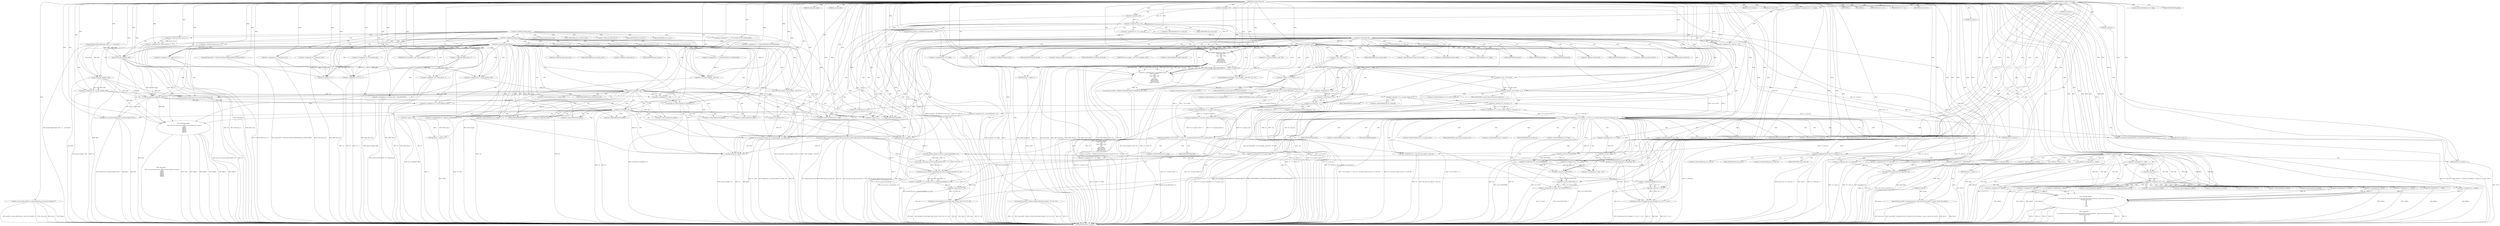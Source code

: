 digraph hostapd_notif_assoc {  
"1000129" [label = "(METHOD,hostapd_notif_assoc)" ]
"1000714" [label = "(METHOD_RETURN,int __fastcall)" ]
"1000130" [label = "(PARAM,hostapd_data *hapd)" ]
"1000131" [label = "(PARAM,const u8 *addr)" ]
"1000132" [label = "(PARAM,const u8 *req_ies)" ]
"1000133" [label = "(PARAM,size_t req_ies_len)" ]
"1000134" [label = "(PARAM,int reassoc)" ]
"1000165" [label = "(<operator>.logicalNot,!addr)" ]
"1000168" [label = "(wpa_printf,wpa_printf(2, \"hostapd_notif_assoc: Skip event with no address\", req_ies, req_ies_len, reassoc))" ]
"1000174" [label = "(RETURN,return -1;,return -1;)" ]
"1000175" [label = "(<operator>.minus,-1)" ]
"1000177" [label = "(<operator>.assignment,v5 = *addr)" ]
"1000181" [label = "(<operator>.assignment,v6 = addr[1])" ]
"1000187" [label = "(<operator>.notEquals,(v5 & 1) != 0)" ]
"1000188" [label = "(<operator>.and,v5 & 1)" ]
"1000193" [label = "(<operator>.assignment,v8 = addr[2])" ]
"1000198" [label = "(<operator>.assignment,v9 = addr[3])" ]
"1000203" [label = "(<operator>.assignment,v10 = addr[4])" ]
"1000208" [label = "(<operator>.assignment,v11 = addr[5])" ]
"1000214" [label = "(wpa_printf,wpa_printf(\n      2,\n      \"%s: Invalid SA=%02x:%02x:%02x:%02x:%02x:%02x in received indication - ignore this indication silently\",\n      \"hostapd_notif_assoc\",\n      v5,\n      v6,\n      v8,\n      v9,\n      v10,\n      v11))" ]
"1000224" [label = "(RETURN,return 0;,return 0;)" ]
"1000225" [label = "(LITERAL,0,return 0;)" ]
"1000226" [label = "(<operator>.assignment,v8 = addr[2])" ]
"1000231" [label = "(<operator>.assignment,v9 = addr[3])" ]
"1000236" [label = "(<operator>.assignment,v10 = addr[4])" ]
"1000241" [label = "(<operator>.assignment,v11 = addr[5])" ]
"1000247" [label = "(hostapd_logger,hostapd_logger(hapd, addr, 1u, 2, \"associated\"))" ]
"1000253" [label = "(ieee802_11_parse_elems,ieee802_11_parse_elems(req_ies, req_ies_len, &elems, 0))" ]
"1000264" [label = "(<operator>.assignment,v15 = elems.wps_ie_len)" ]
"1000269" [label = "(<operator>.assignment,v16 = elems.wps_ie - 2)" ]
"1000271" [label = "(<operator>.subtraction,elems.wps_ie - 2)" ]
"1000276" [label = "(<operator>.assignment,v17 = \"STA included WPS IE in (Re)AssocReq\")" ]
"1000285" [label = "(<operator>.assignment,v15 = elems.rsn_ie_len)" ]
"1000290" [label = "(<operator>.assignment,v16 = elems.rsn_ie - 2)" ]
"1000292" [label = "(<operator>.subtraction,elems.rsn_ie - 2)" ]
"1000297" [label = "(<operator>.assignment,v17 = \"STA included RSN IE in (Re)AssocReq\")" ]
"1000303" [label = "(<operator>.logicalNot,!elems.wpa_ie)" ]
"1000308" [label = "(wpa_printf,wpa_printf(2, \"STA did not include WPS/RSN/WPA IE in (Re)AssocReq\"))" ]
"1000311" [label = "(IDENTIFIER,L,)" ]
"1000312" [label = "(IDENTIFIER,L,)" ]
"1000313" [label = "(<operator>.assignment,v20 = ap_get_sta(hapd, addr))" ]
"1000315" [label = "(ap_get_sta,ap_get_sta(hapd, addr))" ]
"1000319" [label = "(IDENTIFIER,v20,if ( v20 ))" ]
"1000322" [label = "(<operator>.assignment,v21 = ap_sta_add(hapd, addr))" ]
"1000324" [label = "(ap_sta_add,ap_sta_add(hapd, addr))" ]
"1000328" [label = "(<operator>.logicalNot,!v21)" ]
"1000331" [label = "(hostapd_drv_sta_disassoc,hostapd_drv_sta_disassoc(hapd, addr, 5))" ]
"1000335" [label = "(RETURN,return -1;,return -1;)" ]
"1000336" [label = "(<operator>.minus,-1)" ]
"1000339" [label = "(<operator>.assignment,v15 = elems.wpa_ie_len)" ]
"1000344" [label = "(<operator>.assignment,v16 = elems.wpa_ie - 2)" ]
"1000346" [label = "(<operator>.subtraction,elems.wpa_ie - 2)" ]
"1000351" [label = "(<operator>.assignment,v17 = \"STA included WPA IE in (Re)AssocReq\")" ]
"1000354" [label = "(<operator>.assignment,v19 = v15 + 2)" ]
"1000356" [label = "(<operator>.addition,v15 + 2)" ]
"1000359" [label = "(wpa_printf,wpa_printf(2, (const unsigned __int8 *)v17))" ]
"1000361" [label = "(<operator>.cast,(const unsigned __int8 *)v17)" ]
"1000364" [label = "(<operator>.assignment,v20 = ap_get_sta(hapd, addr))" ]
"1000366" [label = "(ap_get_sta,ap_get_sta(hapd, addr))" ]
"1000370" [label = "(<operator>.logicalNot,!v20)" ]
"1000374" [label = "(<operator>.assignment,v21 = v20)" ]
"1000377" [label = "(ap_sta_no_session_timeout,ap_sta_no_session_timeout(hapd, v20))" ]
"1000380" [label = "(accounting_sta_stop,accounting_sta_stop(hapd, v21))" ]
"1000383" [label = "(<operator>.assignment,v21->timeout_next = STA_NULLFUNC)" ]
"1000389" [label = "(<operators>.assignmentAnd,v21->flags &= 0xFFFECFFF)" ]
"1000395" [label = "(wpa_printf,wpa_printf(\n      3,\n      \"STA %02x:%02x:%02x:%02x:%02x:%02x not allowed to connect\",\n      *addr,\n      addr[1],\n      addr[2],\n      addr[3],\n      addr[4],\n      addr[5]))" ]
"1000415" [label = "(<operator>.assignment,v28 = 1)" ]
"1000419" [label = "(ap_copy_sta_supp_op_classes,ap_copy_sta_supp_op_classes(v21, elems.supp_op_classes, elems.supp_op_classes_len))" ]
"1000435" [label = "(<operator>.logicalOr,!v16 || !v19)" ]
"1000436" [label = "(<operator>.logicalNot,!v16)" ]
"1000438" [label = "(<operator>.logicalNot,!v19)" ]
"1000441" [label = "(wpa_printf,wpa_printf(2, \"No WPA/RSN IE from STA\"))" ]
"1000445" [label = "(<operator>.assignment,v22 = v21->wpa_sm)" ]
"1000451" [label = "(<operator>.logicalNot,!v22)" ]
"1000454" [label = "(<operator>.assignment,v21->wpa_sm = v22)" ]
"1000460" [label = "(<operator>.logicalNot,!v22)" ]
"1000463" [label = "(wpa_printf,wpa_printf(5, \"Failed to initialize WPA state machine\", v23, v24, v25))" ]
"1000469" [label = "(RETURN,return -1;,return -1;)" ]
"1000470" [label = "(<operator>.minus,-1)" ]
"1000472" [label = "(<operator>.assignment,v26 = wpa_validate_wpa_ie(\n            hapd->wpa_auth,\n            v22,\n            hapd->iface->freq,\n            v16,\n            v19,\n            elems.mdie,\n            elems.mdie_len,\n            elems.owe_dh,\n            elems.owe_dh_len))" ]
"1000474" [label = "(wpa_validate_wpa_ie,wpa_validate_wpa_ie(\n            hapd->wpa_auth,\n            v22,\n            hapd->iface->freq,\n            v16,\n            v19,\n            elems.mdie,\n            elems.mdie_len,\n            elems.owe_dh,\n            elems.owe_dh_len))" ]
"1000499" [label = "(IDENTIFIER,v26,if ( v26 ))" ]
"1000501" [label = "(<operator>.assignment,v27 = v26)" ]
"1000504" [label = "(wpa_printf,wpa_printf(2, \"WPA/RSN information element rejected? (res %u)\", v26))" ]
"1000508" [label = "(wpa_hexdump,wpa_hexdump(2, (const unsigned __int8 *)\"IE\", v16, v19))" ]
"1000510" [label = "(<operator>.cast,(const unsigned __int8 *)\"IE\")" ]
"1000516" [label = "(<operator>.lessThan,v27 - 2 < 7)" ]
"1000517" [label = "(<operator>.subtraction,v27 - 2)" ]
"1000522" [label = "(<operator>.assignment,v28 = dword_484AC8[v27 - 2])" ]
"1000526" [label = "(<operator>.subtraction,v27 - 2)" ]
"1000530" [label = "(hostapd_drv_sta_disassoc,hostapd_drv_sta_disassoc(hapd, v21->addr, v28))" ]
"1000536" [label = "(ap_free_sta,ap_free_sta(hapd, v21))" ]
"1000539" [label = "(RETURN,return -1;,return -1;)" ]
"1000540" [label = "(<operator>.minus,-1)" ]
"1000543" [label = "(<operator>.assignment,v28 = 13)" ]
"1000547" [label = "(<operator>.assignment,v32 = v21->flags)" ]
"1000553" [label = "(<operator>.logicalAnd,(~v32 & 0x402) == 0 && !v21->sa_query_timed_out && v21->sa_query_count >= 1)" ]
"1000554" [label = "(<operator>.equals,(~v32 & 0x402) == 0)" ]
"1000555" [label = "(<operator>.and,~v32 & 0x402)" ]
"1000559" [label = "(<operator>.logicalAnd,!v21->sa_query_timed_out && v21->sa_query_count >= 1)" ]
"1000560" [label = "(<operator>.logicalNot,!v21->sa_query_timed_out)" ]
"1000564" [label = "(<operator>.greaterEqualsThan,v21->sa_query_count >= 1)" ]
"1000570" [label = "(ap_check_sa_query_timeout,ap_check_sa_query_timeout(hapd, v21))" ]
"1000573" [label = "(<operator>.assignment,v32 = v21->flags)" ]
"1000579" [label = "(<operator>.logicalAnd,(~v32 & 0x402) == 0 && !v21->sa_query_timed_out && v21->auth_alg != 2)" ]
"1000580" [label = "(<operator>.equals,(~v32 & 0x402) == 0)" ]
"1000581" [label = "(<operator>.and,~v32 & 0x402)" ]
"1000585" [label = "(<operator>.logicalAnd,!v21->sa_query_timed_out && v21->auth_alg != 2)" ]
"1000586" [label = "(<operator>.logicalNot,!v21->sa_query_timed_out)" ]
"1000590" [label = "(<operator>.notEquals,v21->auth_alg != 2)" ]
"1000597" [label = "(<operator>.logicalNot,!v21->sa_query_count)" ]
"1000601" [label = "(ap_sta_start_sa_query,ap_sta_start_sa_query(hapd, v21))" ]
"1000604" [label = "(<operator>.assignment,v35 = hostapd_eid_assoc_comeback_time(hapd, v21, eid))" ]
"1000606" [label = "(hostapd_eid_assoc_comeback_time,hostapd_eid_assoc_comeback_time(hapd, v21, eid))" ]
"1000610" [label = "(hostapd_sta_assoc,hostapd_sta_assoc(hapd, addr, reassoc, 0x1Eu, eid, v35 - eid))" ]
"1000616" [label = "(<operator>.subtraction,v35 - eid)" ]
"1000619" [label = "(RETURN,return 0;,return 0;)" ]
"1000620" [label = "(LITERAL,0,return 0;)" ]
"1000621" [label = "(<operator>.assignment,v33 = wpa_auth_uses_mfp(v21->wpa_sm))" ]
"1000623" [label = "(wpa_auth_uses_mfp,wpa_auth_uses_mfp(v21->wpa_sm))" ]
"1000627" [label = "(<operator>.assignment,v34 = v21->flags)" ]
"1000633" [label = "(IDENTIFIER,v33,if ( v33 ))" ]
"1000634" [label = "(<operator>.assignment,v29 = v34 | 0x400)" ]
"1000636" [label = "(<operator>.or,v34 | 0x400)" ]
"1000640" [label = "(<operator>.assignment,v29 = v34 & 0xFFFFFBFF)" ]
"1000642" [label = "(<operator>.and,v34 & 0xFFFFFBFF)" ]
"1000645" [label = "(<operator>.assignment,v21->flags = v29)" ]
"1000652" [label = "(<operator>.assignment,v29 = v21->flags)" ]
"1000657" [label = "(<operator>.assignment,v21->flags = v29 & 0xFFF7FFFF | 3)" ]
"1000661" [label = "(<operator>.or,v29 & 0xFFF7FFFF | 3)" ]
"1000662" [label = "(<operator>.and,v29 & 0xFFF7FFFF)" ]
"1000666" [label = "(hostapd_set_sta_flags,hostapd_set_sta_flags(hapd, v21))" ]
"1000670" [label = "(<operator>.logicalAnd,reassoc && v21->auth_alg == 2)" ]
"1000672" [label = "(<operator>.equals,v21->auth_alg == 2)" ]
"1000678" [label = "(<operator>.assignment,v30 = v21->wpa_sm)" ]
"1000683" [label = "(<operator>.assignment,v31 = WPA_ASSOC_FT)" ]
"1000688" [label = "(<operator>.assignment,v30 = v21->wpa_sm)" ]
"1000693" [label = "(<operator>.assignment,v31 = WPA_ASSOC)" ]
"1000696" [label = "(wpa_auth_sm_event,wpa_auth_sm_event(v30, v31))" ]
"1000699" [label = "(hostapd_new_assoc_sta,hostapd_new_assoc_sta(hapd, v21, (v29 >> 1) & 1))" ]
"1000702" [label = "(<operator>.and,(v29 >> 1) & 1)" ]
"1000703" [label = "(<operator>.arithmeticShiftRight,v29 >> 1)" ]
"1000707" [label = "(ieee802_1x_notify_port_enabled,ieee802_1x_notify_port_enabled(v21->eapol_sm, 1))" ]
"1000712" [label = "(RETURN,return 0;,return 0;)" ]
"1000713" [label = "(LITERAL,0,return 0;)" ]
"1000179" [label = "(<operator>.indirection,*addr)" ]
"1000183" [label = "(<operator>.indirectIndexAccess,addr[1])" ]
"1000195" [label = "(<operator>.indirectIndexAccess,addr[2])" ]
"1000200" [label = "(<operator>.indirectIndexAccess,addr[3])" ]
"1000205" [label = "(<operator>.indirectIndexAccess,addr[4])" ]
"1000210" [label = "(<operator>.indirectIndexAccess,addr[5])" ]
"1000228" [label = "(<operator>.indirectIndexAccess,addr[2])" ]
"1000233" [label = "(<operator>.indirectIndexAccess,addr[3])" ]
"1000238" [label = "(<operator>.indirectIndexAccess,addr[4])" ]
"1000243" [label = "(<operator>.indirectIndexAccess,addr[5])" ]
"1000260" [label = "(<operator>.fieldAccess,elems.wps_ie)" ]
"1000266" [label = "(<operator>.fieldAccess,elems.wps_ie_len)" ]
"1000268" [label = "(FIELD_IDENTIFIER,wps_ie_len,wps_ie_len)" ]
"1000272" [label = "(<operator>.fieldAccess,elems.wps_ie)" ]
"1000274" [label = "(FIELD_IDENTIFIER,wps_ie,wps_ie)" ]
"1000281" [label = "(<operator>.fieldAccess,elems.rsn_ie)" ]
"1000283" [label = "(FIELD_IDENTIFIER,rsn_ie,rsn_ie)" ]
"1000287" [label = "(<operator>.fieldAccess,elems.rsn_ie_len)" ]
"1000289" [label = "(FIELD_IDENTIFIER,rsn_ie_len,rsn_ie_len)" ]
"1000293" [label = "(<operator>.fieldAccess,elems.rsn_ie)" ]
"1000295" [label = "(FIELD_IDENTIFIER,rsn_ie,rsn_ie)" ]
"1000304" [label = "(<operator>.fieldAccess,elems.wpa_ie)" ]
"1000306" [label = "(FIELD_IDENTIFIER,wpa_ie,wpa_ie)" ]
"1000341" [label = "(<operator>.fieldAccess,elems.wpa_ie_len)" ]
"1000343" [label = "(FIELD_IDENTIFIER,wpa_ie_len,wpa_ie_len)" ]
"1000347" [label = "(<operator>.fieldAccess,elems.wpa_ie)" ]
"1000349" [label = "(FIELD_IDENTIFIER,wpa_ie,wpa_ie)" ]
"1000362" [label = "(UNKNOWN,const unsigned __int8 *,const unsigned __int8 *)" ]
"1000384" [label = "(<operator>.indirectFieldAccess,v21->timeout_next)" ]
"1000386" [label = "(FIELD_IDENTIFIER,timeout_next,timeout_next)" ]
"1000390" [label = "(<operator>.indirectFieldAccess,v21->flags)" ]
"1000392" [label = "(FIELD_IDENTIFIER,flags,flags)" ]
"1000398" [label = "(<operator>.indirection,*addr)" ]
"1000400" [label = "(<operator>.indirectIndexAccess,addr[1])" ]
"1000403" [label = "(<operator>.indirectIndexAccess,addr[2])" ]
"1000406" [label = "(<operator>.indirectIndexAccess,addr[3])" ]
"1000409" [label = "(<operator>.indirectIndexAccess,addr[4])" ]
"1000412" [label = "(<operator>.indirectIndexAccess,addr[5])" ]
"1000428" [label = "(<operator>.indirectFieldAccess,hapd->conf->wpa)" ]
"1000447" [label = "(<operator>.indirectFieldAccess,v21->wpa_sm)" ]
"1000449" [label = "(FIELD_IDENTIFIER,wpa_sm,wpa_sm)" ]
"1000455" [label = "(<operator>.indirectFieldAccess,v21->wpa_sm)" ]
"1000457" [label = "(FIELD_IDENTIFIER,wpa_sm,wpa_sm)" ]
"1000475" [label = "(<operator>.indirectFieldAccess,hapd->wpa_auth)" ]
"1000477" [label = "(FIELD_IDENTIFIER,wpa_auth,wpa_auth)" ]
"1000479" [label = "(<operator>.indirectFieldAccess,hapd->iface->freq)" ]
"1000480" [label = "(<operator>.indirectFieldAccess,hapd->iface)" ]
"1000482" [label = "(FIELD_IDENTIFIER,iface,iface)" ]
"1000483" [label = "(FIELD_IDENTIFIER,freq,freq)" ]
"1000486" [label = "(<operator>.fieldAccess,elems.mdie)" ]
"1000488" [label = "(FIELD_IDENTIFIER,mdie,mdie)" ]
"1000489" [label = "(<operator>.fieldAccess,elems.mdie_len)" ]
"1000491" [label = "(FIELD_IDENTIFIER,mdie_len,mdie_len)" ]
"1000492" [label = "(<operator>.fieldAccess,elems.owe_dh)" ]
"1000494" [label = "(FIELD_IDENTIFIER,owe_dh,owe_dh)" ]
"1000495" [label = "(<operator>.fieldAccess,elems.owe_dh_len)" ]
"1000497" [label = "(FIELD_IDENTIFIER,owe_dh_len,owe_dh_len)" ]
"1000511" [label = "(UNKNOWN,const unsigned __int8 *,const unsigned __int8 *)" ]
"1000524" [label = "(<operator>.indirectIndexAccess,dword_484AC8[v27 - 2])" ]
"1000532" [label = "(<operator>.indirectFieldAccess,v21->addr)" ]
"1000534" [label = "(FIELD_IDENTIFIER,addr,addr)" ]
"1000549" [label = "(<operator>.indirectFieldAccess,v21->flags)" ]
"1000551" [label = "(FIELD_IDENTIFIER,flags,flags)" ]
"1000561" [label = "(<operator>.indirectFieldAccess,v21->sa_query_timed_out)" ]
"1000563" [label = "(FIELD_IDENTIFIER,sa_query_timed_out,sa_query_timed_out)" ]
"1000565" [label = "(<operator>.indirectFieldAccess,v21->sa_query_count)" ]
"1000567" [label = "(FIELD_IDENTIFIER,sa_query_count,sa_query_count)" ]
"1000575" [label = "(<operator>.indirectFieldAccess,v21->flags)" ]
"1000577" [label = "(FIELD_IDENTIFIER,flags,flags)" ]
"1000587" [label = "(<operator>.indirectFieldAccess,v21->sa_query_timed_out)" ]
"1000589" [label = "(FIELD_IDENTIFIER,sa_query_timed_out,sa_query_timed_out)" ]
"1000591" [label = "(<operator>.indirectFieldAccess,v21->auth_alg)" ]
"1000593" [label = "(FIELD_IDENTIFIER,auth_alg,auth_alg)" ]
"1000598" [label = "(<operator>.indirectFieldAccess,v21->sa_query_count)" ]
"1000600" [label = "(FIELD_IDENTIFIER,sa_query_count,sa_query_count)" ]
"1000624" [label = "(<operator>.indirectFieldAccess,v21->wpa_sm)" ]
"1000626" [label = "(FIELD_IDENTIFIER,wpa_sm,wpa_sm)" ]
"1000629" [label = "(<operator>.indirectFieldAccess,v21->flags)" ]
"1000631" [label = "(FIELD_IDENTIFIER,flags,flags)" ]
"1000646" [label = "(<operator>.indirectFieldAccess,v21->flags)" ]
"1000648" [label = "(FIELD_IDENTIFIER,flags,flags)" ]
"1000654" [label = "(<operator>.indirectFieldAccess,v21->flags)" ]
"1000656" [label = "(FIELD_IDENTIFIER,flags,flags)" ]
"1000658" [label = "(<operator>.indirectFieldAccess,v21->flags)" ]
"1000660" [label = "(FIELD_IDENTIFIER,flags,flags)" ]
"1000673" [label = "(<operator>.indirectFieldAccess,v21->auth_alg)" ]
"1000675" [label = "(FIELD_IDENTIFIER,auth_alg,auth_alg)" ]
"1000680" [label = "(<operator>.indirectFieldAccess,v21->wpa_sm)" ]
"1000682" [label = "(FIELD_IDENTIFIER,wpa_sm,wpa_sm)" ]
"1000690" [label = "(<operator>.indirectFieldAccess,v21->wpa_sm)" ]
"1000692" [label = "(FIELD_IDENTIFIER,wpa_sm,wpa_sm)" ]
"1000708" [label = "(<operator>.indirectFieldAccess,v21->eapol_sm)" ]
"1000710" [label = "(FIELD_IDENTIFIER,eapol_sm,eapol_sm)" ]
  "1000174" -> "1000714"  [ label = "DDG: <RET>"] 
  "1000712" -> "1000714"  [ label = "DDG: <RET>"] 
  "1000619" -> "1000714"  [ label = "DDG: <RET>"] 
  "1000335" -> "1000714"  [ label = "DDG: <RET>"] 
  "1000539" -> "1000714"  [ label = "DDG: <RET>"] 
  "1000224" -> "1000714"  [ label = "DDG: <RET>"] 
  "1000469" -> "1000714"  [ label = "DDG: <RET>"] 
  "1000696" -> "1000714"  [ label = "DDG: wpa_auth_sm_event(v30, v31)"] 
  "1000526" -> "1000714"  [ label = "DDG: v27"] 
  "1000547" -> "1000714"  [ label = "DDG: v21->flags"] 
  "1000530" -> "1000714"  [ label = "DDG: hostapd_drv_sta_disassoc(hapd, v21->addr, v28)"] 
  "1000699" -> "1000714"  [ label = "DDG: hapd"] 
  "1000634" -> "1000714"  [ label = "DDG: v34 | 0x400"] 
  "1000435" -> "1000714"  [ label = "DDG: !v16"] 
  "1000678" -> "1000714"  [ label = "DDG: v21->wpa_sm"] 
  "1000241" -> "1000714"  [ label = "DDG: addr[5]"] 
  "1000214" -> "1000714"  [ label = "DDG: v5"] 
  "1000581" -> "1000714"  [ label = "DDG: ~v32"] 
  "1000474" -> "1000714"  [ label = "DDG: elems.owe_dh_len"] 
  "1000419" -> "1000714"  [ label = "DDG: elems.supp_op_classes_len"] 
  "1000517" -> "1000714"  [ label = "DDG: v27"] 
  "1000580" -> "1000714"  [ label = "DDG: ~v32 & 0x402"] 
  "1000203" -> "1000714"  [ label = "DDG: addr[4]"] 
  "1000198" -> "1000714"  [ label = "DDG: addr[3]"] 
  "1000610" -> "1000714"  [ label = "DDG: eid"] 
  "1000536" -> "1000714"  [ label = "DDG: ap_free_sta(hapd, v21)"] 
  "1000522" -> "1000714"  [ label = "DDG: dword_484AC8[v27 - 2]"] 
  "1000610" -> "1000714"  [ label = "DDG: reassoc"] 
  "1000438" -> "1000714"  [ label = "DDG: v19"] 
  "1000699" -> "1000714"  [ label = "DDG: (v29 >> 1) & 1"] 
  "1000214" -> "1000714"  [ label = "DDG: v11"] 
  "1000474" -> "1000714"  [ label = "DDG: v22"] 
  "1000165" -> "1000714"  [ label = "DDG: addr"] 
  "1000419" -> "1000714"  [ label = "DDG: v21"] 
  "1000547" -> "1000714"  [ label = "DDG: v32"] 
  "1000474" -> "1000714"  [ label = "DDG: elems.mdie"] 
  "1000570" -> "1000714"  [ label = "DDG: ap_check_sa_query_timeout(hapd, v21)"] 
  "1000463" -> "1000714"  [ label = "DDG: v25"] 
  "1000231" -> "1000714"  [ label = "DDG: addr[3]"] 
  "1000516" -> "1000714"  [ label = "DDG: v27 - 2"] 
  "1000308" -> "1000714"  [ label = "DDG: wpa_printf(2, \"STA did not include WPS/RSN/WPA IE in (Re)AssocReq\")"] 
  "1000536" -> "1000714"  [ label = "DDG: v21"] 
  "1000553" -> "1000714"  [ label = "DDG: (~v32 & 0x402) == 0 && !v21->sa_query_timed_out && v21->sa_query_count >= 1"] 
  "1000610" -> "1000714"  [ label = "DDG: hapd"] 
  "1000559" -> "1000714"  [ label = "DDG: v21->sa_query_count >= 1"] 
  "1000553" -> "1000714"  [ label = "DDG: !v21->sa_query_timed_out && v21->sa_query_count >= 1"] 
  "1000540" -> "1000714"  [ label = "DDG: -1"] 
  "1000508" -> "1000714"  [ label = "DDG: v19"] 
  "1000683" -> "1000714"  [ label = "DDG: WPA_ASSOC_FT"] 
  "1000214" -> "1000714"  [ label = "DDG: v9"] 
  "1000597" -> "1000714"  [ label = "DDG: !v21->sa_query_count"] 
  "1000579" -> "1000714"  [ label = "DDG: (~v32 & 0x402) == 0 && !v21->sa_query_timed_out && v21->auth_alg != 2"] 
  "1000395" -> "1000714"  [ label = "DDG: addr[3]"] 
  "1000380" -> "1000714"  [ label = "DDG: accounting_sta_stop(hapd, v21)"] 
  "1000253" -> "1000714"  [ label = "DDG: &elems"] 
  "1000134" -> "1000714"  [ label = "DDG: reassoc"] 
  "1000214" -> "1000714"  [ label = "DDG: v8"] 
  "1000354" -> "1000714"  [ label = "DDG: v19"] 
  "1000354" -> "1000714"  [ label = "DDG: v15 + 2"] 
  "1000271" -> "1000714"  [ label = "DDG: elems.wps_ie"] 
  "1000383" -> "1000714"  [ label = "DDG: v21->timeout_next"] 
  "1000435" -> "1000714"  [ label = "DDG: !v19"] 
  "1000610" -> "1000714"  [ label = "DDG: v35 - eid"] 
  "1000370" -> "1000714"  [ label = "DDG: !v20"] 
  "1000640" -> "1000714"  [ label = "DDG: v34 & 0xFFFFFBFF"] 
  "1000707" -> "1000714"  [ label = "DDG: ieee802_1x_notify_port_enabled(v21->eapol_sm, 1)"] 
  "1000214" -> "1000714"  [ label = "DDG: wpa_printf(\n      2,\n      \"%s: Invalid SA=%02x:%02x:%02x:%02x:%02x:%02x in received indication - ignore this indication silently\",\n      \"hostapd_notif_assoc\",\n      v5,\n      v6,\n      v8,\n      v9,\n      v10,\n      v11)"] 
  "1000269" -> "1000714"  [ label = "DDG: v16"] 
  "1000395" -> "1000714"  [ label = "DDG: addr[1]"] 
  "1000508" -> "1000714"  [ label = "DDG: v16"] 
  "1000436" -> "1000714"  [ label = "DDG: v16"] 
  "1000181" -> "1000714"  [ label = "DDG: addr[1]"] 
  "1000383" -> "1000714"  [ label = "DDG: STA_NULLFUNC"] 
  "1000604" -> "1000714"  [ label = "DDG: hostapd_eid_assoc_comeback_time(hapd, v21, eid)"] 
  "1000454" -> "1000714"  [ label = "DDG: v21->wpa_sm"] 
  "1000264" -> "1000714"  [ label = "DDG: elems.wps_ie_len"] 
  "1000366" -> "1000714"  [ label = "DDG: addr"] 
  "1000606" -> "1000714"  [ label = "DDG: v21"] 
  "1000339" -> "1000714"  [ label = "DDG: elems.wpa_ie_len"] 
  "1000636" -> "1000714"  [ label = "DDG: v34"] 
  "1000344" -> "1000714"  [ label = "DDG: v16"] 
  "1000290" -> "1000714"  [ label = "DDG: elems.rsn_ie - 2"] 
  "1000699" -> "1000714"  [ label = "DDG: hostapd_new_assoc_sta(hapd, v21, (v29 >> 1) & 1)"] 
  "1000253" -> "1000714"  [ label = "DDG: ieee802_11_parse_elems(req_ies, req_ies_len, &elems, 0)"] 
  "1000445" -> "1000714"  [ label = "DDG: v21->wpa_sm"] 
  "1000419" -> "1000714"  [ label = "DDG: ap_copy_sta_supp_op_classes(v21, elems.supp_op_classes, elems.supp_op_classes_len)"] 
  "1000247" -> "1000714"  [ label = "DDG: hostapd_logger(hapd, addr, 1u, 2, \"associated\")"] 
  "1000474" -> "1000714"  [ label = "DDG: hapd->wpa_auth"] 
  "1000395" -> "1000714"  [ label = "DDG: addr[2]"] 
  "1000508" -> "1000714"  [ label = "DDG: wpa_hexdump(2, (const unsigned __int8 *)\"IE\", v16, v19)"] 
  "1000269" -> "1000714"  [ label = "DDG: elems.wps_ie - 2"] 
  "1000657" -> "1000714"  [ label = "DDG: v21->flags"] 
  "1000601" -> "1000714"  [ label = "DDG: ap_sta_start_sa_query(hapd, v21)"] 
  "1000344" -> "1000714"  [ label = "DDG: elems.wpa_ie - 2"] 
  "1000292" -> "1000714"  [ label = "DDG: elems.rsn_ie"] 
  "1000590" -> "1000714"  [ label = "DDG: v21->auth_alg"] 
  "1000303" -> "1000714"  [ label = "DDG: elems.wpa_ie"] 
  "1000253" -> "1000714"  [ label = "DDG: req_ies_len"] 
  "1000395" -> "1000714"  [ label = "DDG: wpa_printf(\n      3,\n      \"STA %02x:%02x:%02x:%02x:%02x:%02x not allowed to connect\",\n      *addr,\n      addr[1],\n      addr[2],\n      addr[3],\n      addr[4],\n      addr[5])"] 
  "1000470" -> "1000714"  [ label = "DDG: -1"] 
  "1000359" -> "1000714"  [ label = "DDG: (const unsigned __int8 *)v17"] 
  "1000359" -> "1000714"  [ label = "DDG: wpa_printf(2, (const unsigned __int8 *)v17)"] 
  "1000657" -> "1000714"  [ label = "DDG: v29 & 0xFFF7FFFF | 3"] 
  "1000214" -> "1000714"  [ label = "DDG: v10"] 
  "1000579" -> "1000714"  [ label = "DDG: !v21->sa_query_timed_out && v21->auth_alg != 2"] 
  "1000516" -> "1000714"  [ label = "DDG: v27 - 2 < 7"] 
  "1000616" -> "1000714"  [ label = "DDG: v35"] 
  "1000313" -> "1000714"  [ label = "DDG: v20"] 
  "1000610" -> "1000714"  [ label = "DDG: addr"] 
  "1000463" -> "1000714"  [ label = "DDG: wpa_printf(5, \"Failed to initialize WPA state machine\", v23, v24, v25)"] 
  "1000670" -> "1000714"  [ label = "DDG: reassoc && v21->auth_alg == 2"] 
  "1000688" -> "1000714"  [ label = "DDG: v21->wpa_sm"] 
  "1000703" -> "1000714"  [ label = "DDG: v29"] 
  "1000573" -> "1000714"  [ label = "DDG: v21->flags"] 
  "1000377" -> "1000714"  [ label = "DDG: v20"] 
  "1000666" -> "1000714"  [ label = "DDG: hostapd_set_sta_flags(hapd, v21)"] 
  "1000474" -> "1000714"  [ label = "DDG: elems.owe_dh"] 
  "1000661" -> "1000714"  [ label = "DDG: v29 & 0xFFF7FFFF"] 
  "1000441" -> "1000714"  [ label = "DDG: wpa_printf(2, \"No WPA/RSN IE from STA\")"] 
  "1000303" -> "1000714"  [ label = "DDG: !elems.wpa_ie"] 
  "1000290" -> "1000714"  [ label = "DDG: v16"] 
  "1000364" -> "1000714"  [ label = "DDG: ap_get_sta(hapd, addr)"] 
  "1000285" -> "1000714"  [ label = "DDG: elems.rsn_ie_len"] 
  "1000559" -> "1000714"  [ label = "DDG: !v21->sa_query_timed_out"] 
  "1000331" -> "1000714"  [ label = "DDG: hapd"] 
  "1000670" -> "1000714"  [ label = "DDG: reassoc"] 
  "1000699" -> "1000714"  [ label = "DDG: v21"] 
  "1000315" -> "1000714"  [ label = "DDG: addr"] 
  "1000530" -> "1000714"  [ label = "DDG: v28"] 
  "1000168" -> "1000714"  [ label = "DDG: req_ies"] 
  "1000586" -> "1000714"  [ label = "DDG: v21->sa_query_timed_out"] 
  "1000187" -> "1000714"  [ label = "DDG: v5 & 1"] 
  "1000313" -> "1000714"  [ label = "DDG: ap_get_sta(hapd, addr)"] 
  "1000451" -> "1000714"  [ label = "DDG: !v22"] 
  "1000472" -> "1000714"  [ label = "DDG: v26"] 
  "1000573" -> "1000714"  [ label = "DDG: v32"] 
  "1000395" -> "1000714"  [ label = "DDG: *addr"] 
  "1000474" -> "1000714"  [ label = "DDG: hapd->iface->freq"] 
  "1000504" -> "1000714"  [ label = "DDG: v26"] 
  "1000504" -> "1000714"  [ label = "DDG: wpa_printf(2, \"WPA/RSN information element rejected? (res %u)\", v26)"] 
  "1000530" -> "1000714"  [ label = "DDG: v21->addr"] 
  "1000474" -> "1000714"  [ label = "DDG: elems.mdie_len"] 
  "1000328" -> "1000714"  [ label = "DDG: !v21"] 
  "1000336" -> "1000714"  [ label = "DDG: -1"] 
  "1000536" -> "1000714"  [ label = "DDG: hapd"] 
  "1000621" -> "1000714"  [ label = "DDG: wpa_auth_uses_mfp(v21->wpa_sm)"] 
  "1000642" -> "1000714"  [ label = "DDG: v34"] 
  "1000621" -> "1000714"  [ label = "DDG: v33"] 
  "1000187" -> "1000714"  [ label = "DDG: (v5 & 1) != 0"] 
  "1000585" -> "1000714"  [ label = "DDG: !v21->sa_query_timed_out"] 
  "1000463" -> "1000714"  [ label = "DDG: v24"] 
  "1000226" -> "1000714"  [ label = "DDG: addr[2]"] 
  "1000328" -> "1000714"  [ label = "DDG: v21"] 
  "1000672" -> "1000714"  [ label = "DDG: v21->auth_alg"] 
  "1000377" -> "1000714"  [ label = "DDG: ap_sta_no_session_timeout(hapd, v20)"] 
  "1000177" -> "1000714"  [ label = "DDG: *addr"] 
  "1000610" -> "1000714"  [ label = "DDG: hostapd_sta_assoc(hapd, addr, reassoc, 0x1Eu, eid, v35 - eid)"] 
  "1000474" -> "1000714"  [ label = "DDG: v16"] 
  "1000693" -> "1000714"  [ label = "DDG: WPA_ASSOC"] 
  "1000696" -> "1000714"  [ label = "DDG: v31"] 
  "1000702" -> "1000714"  [ label = "DDG: v29 >> 1"] 
  "1000564" -> "1000714"  [ label = "DDG: v21->sa_query_count"] 
  "1000585" -> "1000714"  [ label = "DDG: v21->auth_alg != 2"] 
  "1000395" -> "1000714"  [ label = "DDG: addr[4]"] 
  "1000346" -> "1000714"  [ label = "DDG: elems.wpa_ie"] 
  "1000395" -> "1000714"  [ label = "DDG: addr[5]"] 
  "1000361" -> "1000714"  [ label = "DDG: v17"] 
  "1000597" -> "1000714"  [ label = "DDG: v21->sa_query_count"] 
  "1000168" -> "1000714"  [ label = "DDG: reassoc"] 
  "1000356" -> "1000714"  [ label = "DDG: v15"] 
  "1000707" -> "1000714"  [ label = "DDG: v21->eapol_sm"] 
  "1000208" -> "1000714"  [ label = "DDG: addr[5]"] 
  "1000236" -> "1000714"  [ label = "DDG: addr[4]"] 
  "1000579" -> "1000714"  [ label = "DDG: (~v32 & 0x402) == 0"] 
  "1000253" -> "1000714"  [ label = "DDG: req_ies"] 
  "1000193" -> "1000714"  [ label = "DDG: addr[2]"] 
  "1000419" -> "1000714"  [ label = "DDG: elems.supp_op_classes"] 
  "1000472" -> "1000714"  [ label = "DDG: wpa_validate_wpa_ie(\n            hapd->wpa_auth,\n            v22,\n            hapd->iface->freq,\n            v16,\n            v19,\n            elems.mdie,\n            elems.mdie_len,\n            elems.owe_dh,\n            elems.owe_dh_len)"] 
  "1000175" -> "1000714"  [ label = "DDG: -1"] 
  "1000168" -> "1000714"  [ label = "DDG: req_ies_len"] 
  "1000474" -> "1000714"  [ label = "DDG: v19"] 
  "1000460" -> "1000714"  [ label = "DDG: v22"] 
  "1000463" -> "1000714"  [ label = "DDG: v23"] 
  "1000324" -> "1000714"  [ label = "DDG: addr"] 
  "1000435" -> "1000714"  [ label = "DDG: !v16 || !v19"] 
  "1000560" -> "1000714"  [ label = "DDG: v21->sa_query_timed_out"] 
  "1000370" -> "1000714"  [ label = "DDG: v20"] 
  "1000322" -> "1000714"  [ label = "DDG: ap_sta_add(hapd, addr)"] 
  "1000508" -> "1000714"  [ label = "DDG: (const unsigned __int8 *)\"IE\""] 
  "1000168" -> "1000714"  [ label = "DDG: wpa_printf(2, \"hostapd_notif_assoc: Skip event with no address\", req_ies, req_ies_len, reassoc)"] 
  "1000165" -> "1000714"  [ label = "DDG: !addr"] 
  "1000389" -> "1000714"  [ label = "DDG: v21->flags"] 
  "1000214" -> "1000714"  [ label = "DDG: v6"] 
  "1000460" -> "1000714"  [ label = "DDG: !v22"] 
  "1000670" -> "1000714"  [ label = "DDG: v21->auth_alg == 2"] 
  "1000696" -> "1000714"  [ label = "DDG: v30"] 
  "1000331" -> "1000714"  [ label = "DDG: addr"] 
  "1000331" -> "1000714"  [ label = "DDG: hostapd_drv_sta_disassoc(hapd, addr, 5)"] 
  "1000129" -> "1000130"  [ label = "DDG: "] 
  "1000129" -> "1000131"  [ label = "DDG: "] 
  "1000129" -> "1000132"  [ label = "DDG: "] 
  "1000129" -> "1000133"  [ label = "DDG: "] 
  "1000129" -> "1000134"  [ label = "DDG: "] 
  "1000129" -> "1000165"  [ label = "DDG: "] 
  "1000129" -> "1000168"  [ label = "DDG: "] 
  "1000134" -> "1000168"  [ label = "DDG: reassoc"] 
  "1000175" -> "1000174"  [ label = "DDG: -1"] 
  "1000129" -> "1000175"  [ label = "DDG: "] 
  "1000129" -> "1000177"  [ label = "DDG: "] 
  "1000165" -> "1000181"  [ label = "DDG: addr"] 
  "1000129" -> "1000181"  [ label = "DDG: "] 
  "1000188" -> "1000187"  [ label = "DDG: v5"] 
  "1000188" -> "1000187"  [ label = "DDG: 1"] 
  "1000177" -> "1000188"  [ label = "DDG: v5"] 
  "1000129" -> "1000188"  [ label = "DDG: "] 
  "1000129" -> "1000187"  [ label = "DDG: "] 
  "1000165" -> "1000193"  [ label = "DDG: addr"] 
  "1000129" -> "1000193"  [ label = "DDG: "] 
  "1000165" -> "1000198"  [ label = "DDG: addr"] 
  "1000129" -> "1000198"  [ label = "DDG: "] 
  "1000165" -> "1000203"  [ label = "DDG: addr"] 
  "1000129" -> "1000203"  [ label = "DDG: "] 
  "1000165" -> "1000208"  [ label = "DDG: addr"] 
  "1000129" -> "1000208"  [ label = "DDG: "] 
  "1000129" -> "1000214"  [ label = "DDG: "] 
  "1000188" -> "1000214"  [ label = "DDG: v5"] 
  "1000181" -> "1000214"  [ label = "DDG: v6"] 
  "1000193" -> "1000214"  [ label = "DDG: v8"] 
  "1000226" -> "1000214"  [ label = "DDG: v8"] 
  "1000198" -> "1000214"  [ label = "DDG: v9"] 
  "1000231" -> "1000214"  [ label = "DDG: v9"] 
  "1000203" -> "1000214"  [ label = "DDG: v10"] 
  "1000236" -> "1000214"  [ label = "DDG: v10"] 
  "1000208" -> "1000214"  [ label = "DDG: v11"] 
  "1000241" -> "1000214"  [ label = "DDG: v11"] 
  "1000225" -> "1000224"  [ label = "DDG: 0"] 
  "1000129" -> "1000224"  [ label = "DDG: "] 
  "1000129" -> "1000225"  [ label = "DDG: "] 
  "1000165" -> "1000226"  [ label = "DDG: addr"] 
  "1000129" -> "1000226"  [ label = "DDG: "] 
  "1000165" -> "1000231"  [ label = "DDG: addr"] 
  "1000129" -> "1000231"  [ label = "DDG: "] 
  "1000165" -> "1000236"  [ label = "DDG: addr"] 
  "1000129" -> "1000236"  [ label = "DDG: "] 
  "1000165" -> "1000241"  [ label = "DDG: addr"] 
  "1000129" -> "1000241"  [ label = "DDG: "] 
  "1000129" -> "1000247"  [ label = "DDG: "] 
  "1000129" -> "1000253"  [ label = "DDG: "] 
  "1000129" -> "1000264"  [ label = "DDG: "] 
  "1000271" -> "1000269"  [ label = "DDG: elems.wps_ie"] 
  "1000271" -> "1000269"  [ label = "DDG: 2"] 
  "1000129" -> "1000269"  [ label = "DDG: "] 
  "1000129" -> "1000271"  [ label = "DDG: "] 
  "1000129" -> "1000276"  [ label = "DDG: "] 
  "1000129" -> "1000285"  [ label = "DDG: "] 
  "1000292" -> "1000290"  [ label = "DDG: elems.rsn_ie"] 
  "1000292" -> "1000290"  [ label = "DDG: 2"] 
  "1000129" -> "1000290"  [ label = "DDG: "] 
  "1000129" -> "1000292"  [ label = "DDG: "] 
  "1000129" -> "1000297"  [ label = "DDG: "] 
  "1000129" -> "1000308"  [ label = "DDG: "] 
  "1000129" -> "1000311"  [ label = "DDG: "] 
  "1000129" -> "1000312"  [ label = "DDG: "] 
  "1000315" -> "1000313"  [ label = "DDG: hapd"] 
  "1000315" -> "1000313"  [ label = "DDG: addr"] 
  "1000129" -> "1000313"  [ label = "DDG: "] 
  "1000247" -> "1000315"  [ label = "DDG: hapd"] 
  "1000129" -> "1000315"  [ label = "DDG: "] 
  "1000247" -> "1000315"  [ label = "DDG: addr"] 
  "1000129" -> "1000319"  [ label = "DDG: "] 
  "1000324" -> "1000322"  [ label = "DDG: hapd"] 
  "1000324" -> "1000322"  [ label = "DDG: addr"] 
  "1000129" -> "1000322"  [ label = "DDG: "] 
  "1000315" -> "1000324"  [ label = "DDG: hapd"] 
  "1000366" -> "1000324"  [ label = "DDG: hapd"] 
  "1000129" -> "1000324"  [ label = "DDG: "] 
  "1000366" -> "1000324"  [ label = "DDG: addr"] 
  "1000315" -> "1000324"  [ label = "DDG: addr"] 
  "1000322" -> "1000328"  [ label = "DDG: v21"] 
  "1000129" -> "1000328"  [ label = "DDG: "] 
  "1000324" -> "1000331"  [ label = "DDG: hapd"] 
  "1000129" -> "1000331"  [ label = "DDG: "] 
  "1000324" -> "1000331"  [ label = "DDG: addr"] 
  "1000336" -> "1000335"  [ label = "DDG: -1"] 
  "1000129" -> "1000336"  [ label = "DDG: "] 
  "1000129" -> "1000339"  [ label = "DDG: "] 
  "1000346" -> "1000344"  [ label = "DDG: elems.wpa_ie"] 
  "1000346" -> "1000344"  [ label = "DDG: 2"] 
  "1000129" -> "1000344"  [ label = "DDG: "] 
  "1000303" -> "1000346"  [ label = "DDG: elems.wpa_ie"] 
  "1000129" -> "1000346"  [ label = "DDG: "] 
  "1000129" -> "1000351"  [ label = "DDG: "] 
  "1000264" -> "1000354"  [ label = "DDG: v15"] 
  "1000285" -> "1000354"  [ label = "DDG: v15"] 
  "1000339" -> "1000354"  [ label = "DDG: v15"] 
  "1000129" -> "1000354"  [ label = "DDG: "] 
  "1000264" -> "1000356"  [ label = "DDG: v15"] 
  "1000285" -> "1000356"  [ label = "DDG: v15"] 
  "1000339" -> "1000356"  [ label = "DDG: v15"] 
  "1000129" -> "1000356"  [ label = "DDG: "] 
  "1000129" -> "1000359"  [ label = "DDG: "] 
  "1000361" -> "1000359"  [ label = "DDG: v17"] 
  "1000351" -> "1000361"  [ label = "DDG: v17"] 
  "1000297" -> "1000361"  [ label = "DDG: v17"] 
  "1000276" -> "1000361"  [ label = "DDG: v17"] 
  "1000129" -> "1000361"  [ label = "DDG: "] 
  "1000366" -> "1000364"  [ label = "DDG: hapd"] 
  "1000366" -> "1000364"  [ label = "DDG: addr"] 
  "1000129" -> "1000364"  [ label = "DDG: "] 
  "1000247" -> "1000366"  [ label = "DDG: hapd"] 
  "1000129" -> "1000366"  [ label = "DDG: "] 
  "1000247" -> "1000366"  [ label = "DDG: addr"] 
  "1000364" -> "1000370"  [ label = "DDG: v20"] 
  "1000129" -> "1000370"  [ label = "DDG: "] 
  "1000313" -> "1000374"  [ label = "DDG: v20"] 
  "1000370" -> "1000374"  [ label = "DDG: v20"] 
  "1000129" -> "1000374"  [ label = "DDG: "] 
  "1000315" -> "1000377"  [ label = "DDG: hapd"] 
  "1000366" -> "1000377"  [ label = "DDG: hapd"] 
  "1000129" -> "1000377"  [ label = "DDG: "] 
  "1000313" -> "1000377"  [ label = "DDG: v20"] 
  "1000370" -> "1000377"  [ label = "DDG: v20"] 
  "1000377" -> "1000380"  [ label = "DDG: hapd"] 
  "1000129" -> "1000380"  [ label = "DDG: "] 
  "1000374" -> "1000380"  [ label = "DDG: v21"] 
  "1000129" -> "1000383"  [ label = "DDG: "] 
  "1000129" -> "1000389"  [ label = "DDG: "] 
  "1000129" -> "1000395"  [ label = "DDG: "] 
  "1000366" -> "1000395"  [ label = "DDG: addr"] 
  "1000315" -> "1000395"  [ label = "DDG: addr"] 
  "1000324" -> "1000395"  [ label = "DDG: addr"] 
  "1000129" -> "1000415"  [ label = "DDG: "] 
  "1000129" -> "1000419"  [ label = "DDG: "] 
  "1000436" -> "1000435"  [ label = "DDG: v16"] 
  "1000129" -> "1000436"  [ label = "DDG: "] 
  "1000438" -> "1000435"  [ label = "DDG: v19"] 
  "1000129" -> "1000438"  [ label = "DDG: "] 
  "1000129" -> "1000441"  [ label = "DDG: "] 
  "1000129" -> "1000445"  [ label = "DDG: "] 
  "1000445" -> "1000451"  [ label = "DDG: v22"] 
  "1000129" -> "1000451"  [ label = "DDG: "] 
  "1000451" -> "1000454"  [ label = "DDG: v22"] 
  "1000129" -> "1000454"  [ label = "DDG: "] 
  "1000129" -> "1000460"  [ label = "DDG: "] 
  "1000451" -> "1000460"  [ label = "DDG: v22"] 
  "1000129" -> "1000463"  [ label = "DDG: "] 
  "1000470" -> "1000469"  [ label = "DDG: -1"] 
  "1000129" -> "1000470"  [ label = "DDG: "] 
  "1000474" -> "1000472"  [ label = "DDG: elems.owe_dh_len"] 
  "1000474" -> "1000472"  [ label = "DDG: hapd->iface->freq"] 
  "1000474" -> "1000472"  [ label = "DDG: hapd->wpa_auth"] 
  "1000474" -> "1000472"  [ label = "DDG: v22"] 
  "1000474" -> "1000472"  [ label = "DDG: v16"] 
  "1000474" -> "1000472"  [ label = "DDG: elems.owe_dh"] 
  "1000474" -> "1000472"  [ label = "DDG: elems.mdie_len"] 
  "1000474" -> "1000472"  [ label = "DDG: elems.mdie"] 
  "1000474" -> "1000472"  [ label = "DDG: v19"] 
  "1000129" -> "1000472"  [ label = "DDG: "] 
  "1000451" -> "1000474"  [ label = "DDG: v22"] 
  "1000460" -> "1000474"  [ label = "DDG: v22"] 
  "1000129" -> "1000474"  [ label = "DDG: "] 
  "1000436" -> "1000474"  [ label = "DDG: v16"] 
  "1000438" -> "1000474"  [ label = "DDG: v19"] 
  "1000129" -> "1000499"  [ label = "DDG: "] 
  "1000472" -> "1000501"  [ label = "DDG: v26"] 
  "1000129" -> "1000501"  [ label = "DDG: "] 
  "1000129" -> "1000504"  [ label = "DDG: "] 
  "1000472" -> "1000504"  [ label = "DDG: v26"] 
  "1000129" -> "1000508"  [ label = "DDG: "] 
  "1000510" -> "1000508"  [ label = "DDG: \"IE\""] 
  "1000129" -> "1000510"  [ label = "DDG: "] 
  "1000474" -> "1000508"  [ label = "DDG: v16"] 
  "1000474" -> "1000508"  [ label = "DDG: v19"] 
  "1000517" -> "1000516"  [ label = "DDG: v27"] 
  "1000517" -> "1000516"  [ label = "DDG: 2"] 
  "1000501" -> "1000517"  [ label = "DDG: v27"] 
  "1000129" -> "1000517"  [ label = "DDG: "] 
  "1000129" -> "1000516"  [ label = "DDG: "] 
  "1000129" -> "1000522"  [ label = "DDG: "] 
  "1000517" -> "1000526"  [ label = "DDG: v27"] 
  "1000129" -> "1000526"  [ label = "DDG: "] 
  "1000324" -> "1000530"  [ label = "DDG: hapd"] 
  "1000380" -> "1000530"  [ label = "DDG: hapd"] 
  "1000129" -> "1000530"  [ label = "DDG: "] 
  "1000415" -> "1000530"  [ label = "DDG: v28"] 
  "1000543" -> "1000530"  [ label = "DDG: v28"] 
  "1000522" -> "1000530"  [ label = "DDG: v28"] 
  "1000530" -> "1000536"  [ label = "DDG: hapd"] 
  "1000129" -> "1000536"  [ label = "DDG: "] 
  "1000419" -> "1000536"  [ label = "DDG: v21"] 
  "1000380" -> "1000536"  [ label = "DDG: v21"] 
  "1000328" -> "1000536"  [ label = "DDG: v21"] 
  "1000540" -> "1000539"  [ label = "DDG: -1"] 
  "1000129" -> "1000540"  [ label = "DDG: "] 
  "1000129" -> "1000543"  [ label = "DDG: "] 
  "1000129" -> "1000547"  [ label = "DDG: "] 
  "1000554" -> "1000553"  [ label = "DDG: ~v32 & 0x402"] 
  "1000554" -> "1000553"  [ label = "DDG: 0"] 
  "1000555" -> "1000554"  [ label = "DDG: ~v32"] 
  "1000555" -> "1000554"  [ label = "DDG: 0x402"] 
  "1000129" -> "1000555"  [ label = "DDG: "] 
  "1000129" -> "1000554"  [ label = "DDG: "] 
  "1000559" -> "1000553"  [ label = "DDG: !v21->sa_query_timed_out"] 
  "1000559" -> "1000553"  [ label = "DDG: v21->sa_query_count >= 1"] 
  "1000560" -> "1000559"  [ label = "DDG: v21->sa_query_timed_out"] 
  "1000564" -> "1000559"  [ label = "DDG: v21->sa_query_count"] 
  "1000564" -> "1000559"  [ label = "DDG: 1"] 
  "1000129" -> "1000564"  [ label = "DDG: "] 
  "1000129" -> "1000570"  [ label = "DDG: "] 
  "1000419" -> "1000570"  [ label = "DDG: v21"] 
  "1000129" -> "1000573"  [ label = "DDG: "] 
  "1000580" -> "1000579"  [ label = "DDG: ~v32 & 0x402"] 
  "1000580" -> "1000579"  [ label = "DDG: 0"] 
  "1000581" -> "1000580"  [ label = "DDG: ~v32"] 
  "1000581" -> "1000580"  [ label = "DDG: 0x402"] 
  "1000555" -> "1000581"  [ label = "DDG: ~v32"] 
  "1000129" -> "1000581"  [ label = "DDG: "] 
  "1000129" -> "1000580"  [ label = "DDG: "] 
  "1000585" -> "1000579"  [ label = "DDG: !v21->sa_query_timed_out"] 
  "1000585" -> "1000579"  [ label = "DDG: v21->auth_alg != 2"] 
  "1000586" -> "1000585"  [ label = "DDG: v21->sa_query_timed_out"] 
  "1000560" -> "1000586"  [ label = "DDG: v21->sa_query_timed_out"] 
  "1000590" -> "1000585"  [ label = "DDG: v21->auth_alg"] 
  "1000590" -> "1000585"  [ label = "DDG: 2"] 
  "1000129" -> "1000590"  [ label = "DDG: "] 
  "1000564" -> "1000597"  [ label = "DDG: v21->sa_query_count"] 
  "1000570" -> "1000601"  [ label = "DDG: hapd"] 
  "1000129" -> "1000601"  [ label = "DDG: "] 
  "1000419" -> "1000601"  [ label = "DDG: v21"] 
  "1000570" -> "1000601"  [ label = "DDG: v21"] 
  "1000606" -> "1000604"  [ label = "DDG: hapd"] 
  "1000606" -> "1000604"  [ label = "DDG: v21"] 
  "1000606" -> "1000604"  [ label = "DDG: eid"] 
  "1000129" -> "1000604"  [ label = "DDG: "] 
  "1000570" -> "1000606"  [ label = "DDG: hapd"] 
  "1000601" -> "1000606"  [ label = "DDG: hapd"] 
  "1000129" -> "1000606"  [ label = "DDG: "] 
  "1000419" -> "1000606"  [ label = "DDG: v21"] 
  "1000601" -> "1000606"  [ label = "DDG: v21"] 
  "1000570" -> "1000606"  [ label = "DDG: v21"] 
  "1000606" -> "1000610"  [ label = "DDG: hapd"] 
  "1000129" -> "1000610"  [ label = "DDG: "] 
  "1000616" -> "1000610"  [ label = "DDG: eid"] 
  "1000616" -> "1000610"  [ label = "DDG: v35"] 
  "1000604" -> "1000616"  [ label = "DDG: v35"] 
  "1000129" -> "1000616"  [ label = "DDG: "] 
  "1000606" -> "1000616"  [ label = "DDG: eid"] 
  "1000620" -> "1000619"  [ label = "DDG: 0"] 
  "1000129" -> "1000619"  [ label = "DDG: "] 
  "1000129" -> "1000620"  [ label = "DDG: "] 
  "1000623" -> "1000621"  [ label = "DDG: v21->wpa_sm"] 
  "1000129" -> "1000621"  [ label = "DDG: "] 
  "1000454" -> "1000623"  [ label = "DDG: v21->wpa_sm"] 
  "1000129" -> "1000627"  [ label = "DDG: "] 
  "1000129" -> "1000633"  [ label = "DDG: "] 
  "1000636" -> "1000634"  [ label = "DDG: v34"] 
  "1000636" -> "1000634"  [ label = "DDG: 0x400"] 
  "1000129" -> "1000634"  [ label = "DDG: "] 
  "1000627" -> "1000636"  [ label = "DDG: v34"] 
  "1000129" -> "1000636"  [ label = "DDG: "] 
  "1000642" -> "1000640"  [ label = "DDG: v34"] 
  "1000642" -> "1000640"  [ label = "DDG: 0xFFFFFBFF"] 
  "1000129" -> "1000640"  [ label = "DDG: "] 
  "1000627" -> "1000642"  [ label = "DDG: v34"] 
  "1000129" -> "1000642"  [ label = "DDG: "] 
  "1000640" -> "1000645"  [ label = "DDG: v29"] 
  "1000634" -> "1000645"  [ label = "DDG: v29"] 
  "1000129" -> "1000645"  [ label = "DDG: "] 
  "1000129" -> "1000652"  [ label = "DDG: "] 
  "1000661" -> "1000657"  [ label = "DDG: v29 & 0xFFF7FFFF"] 
  "1000661" -> "1000657"  [ label = "DDG: 3"] 
  "1000662" -> "1000661"  [ label = "DDG: v29"] 
  "1000662" -> "1000661"  [ label = "DDG: 0xFFF7FFFF"] 
  "1000652" -> "1000662"  [ label = "DDG: v29"] 
  "1000129" -> "1000662"  [ label = "DDG: "] 
  "1000640" -> "1000662"  [ label = "DDG: v29"] 
  "1000634" -> "1000662"  [ label = "DDG: v29"] 
  "1000129" -> "1000661"  [ label = "DDG: "] 
  "1000570" -> "1000666"  [ label = "DDG: hapd"] 
  "1000129" -> "1000666"  [ label = "DDG: "] 
  "1000419" -> "1000666"  [ label = "DDG: v21"] 
  "1000570" -> "1000666"  [ label = "DDG: v21"] 
  "1000129" -> "1000670"  [ label = "DDG: "] 
  "1000672" -> "1000670"  [ label = "DDG: v21->auth_alg"] 
  "1000672" -> "1000670"  [ label = "DDG: 2"] 
  "1000590" -> "1000672"  [ label = "DDG: v21->auth_alg"] 
  "1000129" -> "1000672"  [ label = "DDG: "] 
  "1000623" -> "1000678"  [ label = "DDG: v21->wpa_sm"] 
  "1000129" -> "1000678"  [ label = "DDG: "] 
  "1000129" -> "1000683"  [ label = "DDG: "] 
  "1000623" -> "1000688"  [ label = "DDG: v21->wpa_sm"] 
  "1000129" -> "1000688"  [ label = "DDG: "] 
  "1000129" -> "1000693"  [ label = "DDG: "] 
  "1000688" -> "1000696"  [ label = "DDG: v30"] 
  "1000678" -> "1000696"  [ label = "DDG: v30"] 
  "1000129" -> "1000696"  [ label = "DDG: "] 
  "1000693" -> "1000696"  [ label = "DDG: v31"] 
  "1000683" -> "1000696"  [ label = "DDG: v31"] 
  "1000666" -> "1000699"  [ label = "DDG: hapd"] 
  "1000129" -> "1000699"  [ label = "DDG: "] 
  "1000666" -> "1000699"  [ label = "DDG: v21"] 
  "1000702" -> "1000699"  [ label = "DDG: v29 >> 1"] 
  "1000702" -> "1000699"  [ label = "DDG: 1"] 
  "1000703" -> "1000702"  [ label = "DDG: v29"] 
  "1000703" -> "1000702"  [ label = "DDG: 1"] 
  "1000662" -> "1000703"  [ label = "DDG: v29"] 
  "1000129" -> "1000703"  [ label = "DDG: "] 
  "1000129" -> "1000702"  [ label = "DDG: "] 
  "1000129" -> "1000707"  [ label = "DDG: "] 
  "1000713" -> "1000712"  [ label = "DDG: 0"] 
  "1000129" -> "1000712"  [ label = "DDG: "] 
  "1000129" -> "1000713"  [ label = "DDG: "] 
  "1000165" -> "1000175"  [ label = "CDG: "] 
  "1000165" -> "1000174"  [ label = "CDG: "] 
  "1000165" -> "1000168"  [ label = "CDG: "] 
  "1000165" -> "1000188"  [ label = "CDG: "] 
  "1000165" -> "1000187"  [ label = "CDG: "] 
  "1000165" -> "1000183"  [ label = "CDG: "] 
  "1000165" -> "1000181"  [ label = "CDG: "] 
  "1000165" -> "1000179"  [ label = "CDG: "] 
  "1000165" -> "1000177"  [ label = "CDG: "] 
  "1000165" -> "1000224"  [ label = "CDG: "] 
  "1000165" -> "1000214"  [ label = "CDG: "] 
  "1000187" -> "1000208"  [ label = "CDG: "] 
  "1000187" -> "1000205"  [ label = "CDG: "] 
  "1000187" -> "1000203"  [ label = "CDG: "] 
  "1000187" -> "1000200"  [ label = "CDG: "] 
  "1000187" -> "1000198"  [ label = "CDG: "] 
  "1000187" -> "1000195"  [ label = "CDG: "] 
  "1000187" -> "1000193"  [ label = "CDG: "] 
  "1000187" -> "1000210"  [ label = "CDG: "] 
  "1000187" -> "1000238"  [ label = "CDG: "] 
  "1000187" -> "1000236"  [ label = "CDG: "] 
  "1000187" -> "1000233"  [ label = "CDG: "] 
  "1000187" -> "1000231"  [ label = "CDG: "] 
  "1000187" -> "1000228"  [ label = "CDG: "] 
  "1000187" -> "1000226"  [ label = "CDG: "] 
  "1000187" -> "1000243"  [ label = "CDG: "] 
  "1000187" -> "1000241"  [ label = "CDG: "] 
  "1000260" -> "1000272"  [ label = "CDG: "] 
  "1000260" -> "1000271"  [ label = "CDG: "] 
  "1000260" -> "1000269"  [ label = "CDG: "] 
  "1000260" -> "1000268"  [ label = "CDG: "] 
  "1000260" -> "1000266"  [ label = "CDG: "] 
  "1000260" -> "1000264"  [ label = "CDG: "] 
  "1000260" -> "1000283"  [ label = "CDG: "] 
  "1000260" -> "1000281"  [ label = "CDG: "] 
  "1000260" -> "1000276"  [ label = "CDG: "] 
  "1000260" -> "1000274"  [ label = "CDG: "] 
  "1000260" -> "1000366"  [ label = "CDG: "] 
  "1000260" -> "1000364"  [ label = "CDG: "] 
  "1000260" -> "1000362"  [ label = "CDG: "] 
  "1000260" -> "1000361"  [ label = "CDG: "] 
  "1000260" -> "1000359"  [ label = "CDG: "] 
  "1000260" -> "1000356"  [ label = "CDG: "] 
  "1000260" -> "1000354"  [ label = "CDG: "] 
  "1000260" -> "1000370"  [ label = "CDG: "] 
  "1000281" -> "1000287"  [ label = "CDG: "] 
  "1000281" -> "1000285"  [ label = "CDG: "] 
  "1000281" -> "1000304"  [ label = "CDG: "] 
  "1000281" -> "1000303"  [ label = "CDG: "] 
  "1000281" -> "1000297"  [ label = "CDG: "] 
  "1000281" -> "1000295"  [ label = "CDG: "] 
  "1000281" -> "1000293"  [ label = "CDG: "] 
  "1000281" -> "1000292"  [ label = "CDG: "] 
  "1000281" -> "1000290"  [ label = "CDG: "] 
  "1000281" -> "1000289"  [ label = "CDG: "] 
  "1000281" -> "1000306"  [ label = "CDG: "] 
  "1000281" -> "1000366"  [ label = "CDG: "] 
  "1000281" -> "1000364"  [ label = "CDG: "] 
  "1000281" -> "1000362"  [ label = "CDG: "] 
  "1000281" -> "1000361"  [ label = "CDG: "] 
  "1000281" -> "1000359"  [ label = "CDG: "] 
  "1000281" -> "1000356"  [ label = "CDG: "] 
  "1000281" -> "1000354"  [ label = "CDG: "] 
  "1000281" -> "1000370"  [ label = "CDG: "] 
  "1000303" -> "1000315"  [ label = "CDG: "] 
  "1000303" -> "1000313"  [ label = "CDG: "] 
  "1000303" -> "1000308"  [ label = "CDG: "] 
  "1000303" -> "1000351"  [ label = "CDG: "] 
  "1000303" -> "1000349"  [ label = "CDG: "] 
  "1000303" -> "1000347"  [ label = "CDG: "] 
  "1000303" -> "1000346"  [ label = "CDG: "] 
  "1000303" -> "1000344"  [ label = "CDG: "] 
  "1000303" -> "1000343"  [ label = "CDG: "] 
  "1000303" -> "1000341"  [ label = "CDG: "] 
  "1000303" -> "1000339"  [ label = "CDG: "] 
  "1000303" -> "1000366"  [ label = "CDG: "] 
  "1000303" -> "1000364"  [ label = "CDG: "] 
  "1000303" -> "1000362"  [ label = "CDG: "] 
  "1000303" -> "1000361"  [ label = "CDG: "] 
  "1000303" -> "1000359"  [ label = "CDG: "] 
  "1000303" -> "1000356"  [ label = "CDG: "] 
  "1000303" -> "1000354"  [ label = "CDG: "] 
  "1000303" -> "1000370"  [ label = "CDG: "] 
  "1000303" -> "1000540"  [ label = "CDG: "] 
  "1000303" -> "1000539"  [ label = "CDG: "] 
  "1000303" -> "1000536"  [ label = "CDG: "] 
  "1000303" -> "1000534"  [ label = "CDG: "] 
  "1000303" -> "1000532"  [ label = "CDG: "] 
  "1000303" -> "1000530"  [ label = "CDG: "] 
  "1000303" -> "1000328"  [ label = "CDG: "] 
  "1000303" -> "1000324"  [ label = "CDG: "] 
  "1000303" -> "1000322"  [ label = "CDG: "] 
  "1000303" -> "1000384"  [ label = "CDG: "] 
  "1000303" -> "1000383"  [ label = "CDG: "] 
  "1000303" -> "1000380"  [ label = "CDG: "] 
  "1000303" -> "1000377"  [ label = "CDG: "] 
  "1000303" -> "1000374"  [ label = "CDG: "] 
  "1000303" -> "1000400"  [ label = "CDG: "] 
  "1000303" -> "1000398"  [ label = "CDG: "] 
  "1000303" -> "1000395"  [ label = "CDG: "] 
  "1000303" -> "1000392"  [ label = "CDG: "] 
  "1000303" -> "1000390"  [ label = "CDG: "] 
  "1000303" -> "1000389"  [ label = "CDG: "] 
  "1000303" -> "1000386"  [ label = "CDG: "] 
  "1000303" -> "1000415"  [ label = "CDG: "] 
  "1000303" -> "1000412"  [ label = "CDG: "] 
  "1000303" -> "1000409"  [ label = "CDG: "] 
  "1000303" -> "1000406"  [ label = "CDG: "] 
  "1000303" -> "1000403"  [ label = "CDG: "] 
  "1000328" -> "1000540"  [ label = "CDG: "] 
  "1000328" -> "1000539"  [ label = "CDG: "] 
  "1000328" -> "1000536"  [ label = "CDG: "] 
  "1000328" -> "1000534"  [ label = "CDG: "] 
  "1000328" -> "1000532"  [ label = "CDG: "] 
  "1000328" -> "1000530"  [ label = "CDG: "] 
  "1000328" -> "1000336"  [ label = "CDG: "] 
  "1000328" -> "1000335"  [ label = "CDG: "] 
  "1000328" -> "1000331"  [ label = "CDG: "] 
  "1000328" -> "1000400"  [ label = "CDG: "] 
  "1000328" -> "1000398"  [ label = "CDG: "] 
  "1000328" -> "1000395"  [ label = "CDG: "] 
  "1000328" -> "1000392"  [ label = "CDG: "] 
  "1000328" -> "1000390"  [ label = "CDG: "] 
  "1000328" -> "1000389"  [ label = "CDG: "] 
  "1000328" -> "1000415"  [ label = "CDG: "] 
  "1000328" -> "1000412"  [ label = "CDG: "] 
  "1000328" -> "1000409"  [ label = "CDG: "] 
  "1000328" -> "1000406"  [ label = "CDG: "] 
  "1000328" -> "1000403"  [ label = "CDG: "] 
  "1000370" -> "1000540"  [ label = "CDG: "] 
  "1000370" -> "1000539"  [ label = "CDG: "] 
  "1000370" -> "1000536"  [ label = "CDG: "] 
  "1000370" -> "1000534"  [ label = "CDG: "] 
  "1000370" -> "1000532"  [ label = "CDG: "] 
  "1000370" -> "1000530"  [ label = "CDG: "] 
  "1000370" -> "1000328"  [ label = "CDG: "] 
  "1000370" -> "1000324"  [ label = "CDG: "] 
  "1000370" -> "1000322"  [ label = "CDG: "] 
  "1000370" -> "1000384"  [ label = "CDG: "] 
  "1000370" -> "1000383"  [ label = "CDG: "] 
  "1000370" -> "1000380"  [ label = "CDG: "] 
  "1000370" -> "1000377"  [ label = "CDG: "] 
  "1000370" -> "1000374"  [ label = "CDG: "] 
  "1000370" -> "1000400"  [ label = "CDG: "] 
  "1000370" -> "1000398"  [ label = "CDG: "] 
  "1000370" -> "1000395"  [ label = "CDG: "] 
  "1000370" -> "1000392"  [ label = "CDG: "] 
  "1000370" -> "1000390"  [ label = "CDG: "] 
  "1000370" -> "1000389"  [ label = "CDG: "] 
  "1000370" -> "1000386"  [ label = "CDG: "] 
  "1000370" -> "1000415"  [ label = "CDG: "] 
  "1000370" -> "1000412"  [ label = "CDG: "] 
  "1000370" -> "1000409"  [ label = "CDG: "] 
  "1000370" -> "1000406"  [ label = "CDG: "] 
  "1000370" -> "1000403"  [ label = "CDG: "] 
  "1000428" -> "1000436"  [ label = "CDG: "] 
  "1000428" -> "1000435"  [ label = "CDG: "] 
  "1000428" -> "1000656"  [ label = "CDG: "] 
  "1000428" -> "1000654"  [ label = "CDG: "] 
  "1000428" -> "1000652"  [ label = "CDG: "] 
  "1000428" -> "1000670"  [ label = "CDG: "] 
  "1000428" -> "1000666"  [ label = "CDG: "] 
  "1000428" -> "1000662"  [ label = "CDG: "] 
  "1000428" -> "1000661"  [ label = "CDG: "] 
  "1000428" -> "1000660"  [ label = "CDG: "] 
  "1000428" -> "1000658"  [ label = "CDG: "] 
  "1000428" -> "1000657"  [ label = "CDG: "] 
  "1000428" -> "1000703"  [ label = "CDG: "] 
  "1000428" -> "1000702"  [ label = "CDG: "] 
  "1000428" -> "1000699"  [ label = "CDG: "] 
  "1000428" -> "1000696"  [ label = "CDG: "] 
  "1000428" -> "1000712"  [ label = "CDG: "] 
  "1000428" -> "1000710"  [ label = "CDG: "] 
  "1000428" -> "1000708"  [ label = "CDG: "] 
  "1000428" -> "1000707"  [ label = "CDG: "] 
  "1000428" -> "1000672"  [ label = "CDG: "] 
  "1000428" -> "1000675"  [ label = "CDG: "] 
  "1000428" -> "1000673"  [ label = "CDG: "] 
  "1000435" -> "1000447"  [ label = "CDG: "] 
  "1000435" -> "1000445"  [ label = "CDG: "] 
  "1000435" -> "1000441"  [ label = "CDG: "] 
  "1000435" -> "1000451"  [ label = "CDG: "] 
  "1000435" -> "1000449"  [ label = "CDG: "] 
  "1000435" -> "1000543"  [ label = "CDG: "] 
  "1000435" -> "1000540"  [ label = "CDG: "] 
  "1000435" -> "1000539"  [ label = "CDG: "] 
  "1000435" -> "1000536"  [ label = "CDG: "] 
  "1000435" -> "1000534"  [ label = "CDG: "] 
  "1000435" -> "1000532"  [ label = "CDG: "] 
  "1000435" -> "1000530"  [ label = "CDG: "] 
  "1000436" -> "1000438"  [ label = "CDG: "] 
  "1000451" -> "1000460"  [ label = "CDG: "] 
  "1000451" -> "1000457"  [ label = "CDG: "] 
  "1000451" -> "1000455"  [ label = "CDG: "] 
  "1000451" -> "1000454"  [ label = "CDG: "] 
  "1000451" -> "1000480"  [ label = "CDG: "] 
  "1000451" -> "1000479"  [ label = "CDG: "] 
  "1000451" -> "1000477"  [ label = "CDG: "] 
  "1000451" -> "1000475"  [ label = "CDG: "] 
  "1000451" -> "1000474"  [ label = "CDG: "] 
  "1000451" -> "1000472"  [ label = "CDG: "] 
  "1000451" -> "1000495"  [ label = "CDG: "] 
  "1000451" -> "1000494"  [ label = "CDG: "] 
  "1000451" -> "1000492"  [ label = "CDG: "] 
  "1000451" -> "1000491"  [ label = "CDG: "] 
  "1000451" -> "1000489"  [ label = "CDG: "] 
  "1000451" -> "1000488"  [ label = "CDG: "] 
  "1000451" -> "1000486"  [ label = "CDG: "] 
  "1000451" -> "1000483"  [ label = "CDG: "] 
  "1000451" -> "1000482"  [ label = "CDG: "] 
  "1000451" -> "1000497"  [ label = "CDG: "] 
  "1000451" -> "1000511"  [ label = "CDG: "] 
  "1000451" -> "1000510"  [ label = "CDG: "] 
  "1000451" -> "1000508"  [ label = "CDG: "] 
  "1000451" -> "1000504"  [ label = "CDG: "] 
  "1000451" -> "1000501"  [ label = "CDG: "] 
  "1000451" -> "1000517"  [ label = "CDG: "] 
  "1000451" -> "1000516"  [ label = "CDG: "] 
  "1000451" -> "1000540"  [ label = "CDG: "] 
  "1000451" -> "1000539"  [ label = "CDG: "] 
  "1000451" -> "1000536"  [ label = "CDG: "] 
  "1000451" -> "1000534"  [ label = "CDG: "] 
  "1000451" -> "1000532"  [ label = "CDG: "] 
  "1000451" -> "1000530"  [ label = "CDG: "] 
  "1000451" -> "1000555"  [ label = "CDG: "] 
  "1000451" -> "1000554"  [ label = "CDG: "] 
  "1000451" -> "1000553"  [ label = "CDG: "] 
  "1000451" -> "1000551"  [ label = "CDG: "] 
  "1000451" -> "1000549"  [ label = "CDG: "] 
  "1000451" -> "1000547"  [ label = "CDG: "] 
  "1000451" -> "1000581"  [ label = "CDG: "] 
  "1000451" -> "1000580"  [ label = "CDG: "] 
  "1000451" -> "1000579"  [ label = "CDG: "] 
  "1000460" -> "1000463"  [ label = "CDG: "] 
  "1000460" -> "1000480"  [ label = "CDG: "] 
  "1000460" -> "1000479"  [ label = "CDG: "] 
  "1000460" -> "1000477"  [ label = "CDG: "] 
  "1000460" -> "1000475"  [ label = "CDG: "] 
  "1000460" -> "1000474"  [ label = "CDG: "] 
  "1000460" -> "1000472"  [ label = "CDG: "] 
  "1000460" -> "1000470"  [ label = "CDG: "] 
  "1000460" -> "1000469"  [ label = "CDG: "] 
  "1000460" -> "1000495"  [ label = "CDG: "] 
  "1000460" -> "1000494"  [ label = "CDG: "] 
  "1000460" -> "1000492"  [ label = "CDG: "] 
  "1000460" -> "1000491"  [ label = "CDG: "] 
  "1000460" -> "1000489"  [ label = "CDG: "] 
  "1000460" -> "1000488"  [ label = "CDG: "] 
  "1000460" -> "1000486"  [ label = "CDG: "] 
  "1000460" -> "1000483"  [ label = "CDG: "] 
  "1000460" -> "1000482"  [ label = "CDG: "] 
  "1000460" -> "1000497"  [ label = "CDG: "] 
  "1000460" -> "1000511"  [ label = "CDG: "] 
  "1000460" -> "1000510"  [ label = "CDG: "] 
  "1000460" -> "1000508"  [ label = "CDG: "] 
  "1000460" -> "1000504"  [ label = "CDG: "] 
  "1000460" -> "1000501"  [ label = "CDG: "] 
  "1000460" -> "1000517"  [ label = "CDG: "] 
  "1000460" -> "1000516"  [ label = "CDG: "] 
  "1000460" -> "1000540"  [ label = "CDG: "] 
  "1000460" -> "1000539"  [ label = "CDG: "] 
  "1000460" -> "1000536"  [ label = "CDG: "] 
  "1000460" -> "1000534"  [ label = "CDG: "] 
  "1000460" -> "1000532"  [ label = "CDG: "] 
  "1000460" -> "1000530"  [ label = "CDG: "] 
  "1000460" -> "1000555"  [ label = "CDG: "] 
  "1000460" -> "1000554"  [ label = "CDG: "] 
  "1000460" -> "1000553"  [ label = "CDG: "] 
  "1000460" -> "1000551"  [ label = "CDG: "] 
  "1000460" -> "1000549"  [ label = "CDG: "] 
  "1000460" -> "1000547"  [ label = "CDG: "] 
  "1000460" -> "1000581"  [ label = "CDG: "] 
  "1000460" -> "1000580"  [ label = "CDG: "] 
  "1000460" -> "1000579"  [ label = "CDG: "] 
  "1000516" -> "1000526"  [ label = "CDG: "] 
  "1000516" -> "1000524"  [ label = "CDG: "] 
  "1000516" -> "1000522"  [ label = "CDG: "] 
  "1000516" -> "1000543"  [ label = "CDG: "] 
  "1000553" -> "1000575"  [ label = "CDG: "] 
  "1000553" -> "1000573"  [ label = "CDG: "] 
  "1000553" -> "1000570"  [ label = "CDG: "] 
  "1000553" -> "1000577"  [ label = "CDG: "] 
  "1000554" -> "1000560"  [ label = "CDG: "] 
  "1000554" -> "1000559"  [ label = "CDG: "] 
  "1000554" -> "1000563"  [ label = "CDG: "] 
  "1000554" -> "1000561"  [ label = "CDG: "] 
  "1000560" -> "1000567"  [ label = "CDG: "] 
  "1000560" -> "1000565"  [ label = "CDG: "] 
  "1000560" -> "1000564"  [ label = "CDG: "] 
  "1000579" -> "1000606"  [ label = "CDG: "] 
  "1000579" -> "1000604"  [ label = "CDG: "] 
  "1000579" -> "1000600"  [ label = "CDG: "] 
  "1000579" -> "1000598"  [ label = "CDG: "] 
  "1000579" -> "1000597"  [ label = "CDG: "] 
  "1000579" -> "1000624"  [ label = "CDG: "] 
  "1000579" -> "1000623"  [ label = "CDG: "] 
  "1000579" -> "1000621"  [ label = "CDG: "] 
  "1000579" -> "1000619"  [ label = "CDG: "] 
  "1000579" -> "1000616"  [ label = "CDG: "] 
  "1000579" -> "1000610"  [ label = "CDG: "] 
  "1000579" -> "1000631"  [ label = "CDG: "] 
  "1000579" -> "1000629"  [ label = "CDG: "] 
  "1000579" -> "1000627"  [ label = "CDG: "] 
  "1000579" -> "1000626"  [ label = "CDG: "] 
  "1000579" -> "1000648"  [ label = "CDG: "] 
  "1000579" -> "1000646"  [ label = "CDG: "] 
  "1000579" -> "1000645"  [ label = "CDG: "] 
  "1000579" -> "1000670"  [ label = "CDG: "] 
  "1000579" -> "1000666"  [ label = "CDG: "] 
  "1000579" -> "1000662"  [ label = "CDG: "] 
  "1000579" -> "1000661"  [ label = "CDG: "] 
  "1000579" -> "1000660"  [ label = "CDG: "] 
  "1000579" -> "1000658"  [ label = "CDG: "] 
  "1000579" -> "1000657"  [ label = "CDG: "] 
  "1000579" -> "1000703"  [ label = "CDG: "] 
  "1000579" -> "1000702"  [ label = "CDG: "] 
  "1000579" -> "1000699"  [ label = "CDG: "] 
  "1000579" -> "1000696"  [ label = "CDG: "] 
  "1000579" -> "1000712"  [ label = "CDG: "] 
  "1000579" -> "1000710"  [ label = "CDG: "] 
  "1000579" -> "1000708"  [ label = "CDG: "] 
  "1000579" -> "1000707"  [ label = "CDG: "] 
  "1000579" -> "1000640"  [ label = "CDG: "] 
  "1000579" -> "1000636"  [ label = "CDG: "] 
  "1000579" -> "1000634"  [ label = "CDG: "] 
  "1000579" -> "1000642"  [ label = "CDG: "] 
  "1000579" -> "1000672"  [ label = "CDG: "] 
  "1000579" -> "1000675"  [ label = "CDG: "] 
  "1000579" -> "1000673"  [ label = "CDG: "] 
  "1000580" -> "1000589"  [ label = "CDG: "] 
  "1000580" -> "1000587"  [ label = "CDG: "] 
  "1000580" -> "1000586"  [ label = "CDG: "] 
  "1000580" -> "1000585"  [ label = "CDG: "] 
  "1000586" -> "1000591"  [ label = "CDG: "] 
  "1000586" -> "1000590"  [ label = "CDG: "] 
  "1000586" -> "1000593"  [ label = "CDG: "] 
  "1000597" -> "1000601"  [ label = "CDG: "] 
  "1000670" -> "1000688"  [ label = "CDG: "] 
  "1000670" -> "1000683"  [ label = "CDG: "] 
  "1000670" -> "1000682"  [ label = "CDG: "] 
  "1000670" -> "1000680"  [ label = "CDG: "] 
  "1000670" -> "1000678"  [ label = "CDG: "] 
  "1000670" -> "1000693"  [ label = "CDG: "] 
  "1000670" -> "1000692"  [ label = "CDG: "] 
  "1000670" -> "1000690"  [ label = "CDG: "] 
}
